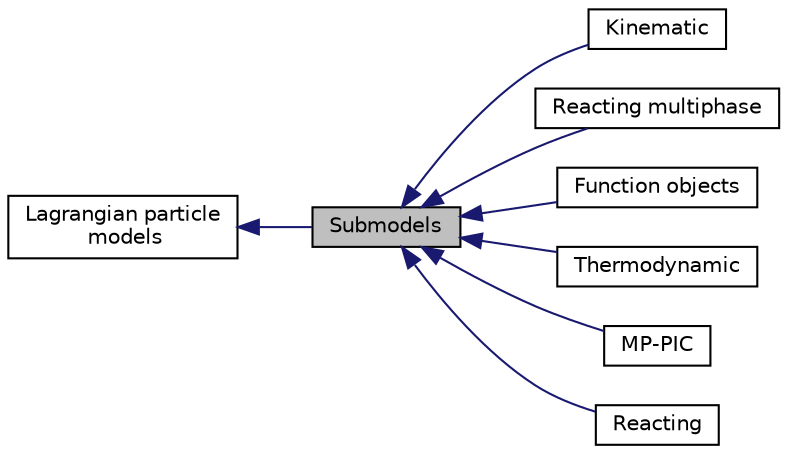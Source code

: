 digraph "Submodels"
{
  bgcolor="transparent";
  edge [fontname="Helvetica",fontsize="10",labelfontname="Helvetica",labelfontsize="10"];
  node [fontname="Helvetica",fontsize="10",shape=record];
  rankdir=LR;
  Node2 [label="Kinematic",height=0.2,width=0.4,color="black",URL="$group__grpLagrangianIntermediateKinematicSubModels.html"];
  Node5 [label="Reacting multiphase",height=0.2,width=0.4,color="black",URL="$group__grpLagrangianIntermediateReactingMultiphaseSubModels.html"];
  Node7 [label="Function objects",height=0.2,width=0.4,color="black",URL="$group__grpLagrangianIntermediateFunctionObjects.html"];
  Node1 [label="Lagrangian particle\l models",height=0.2,width=0.4,color="black",URL="$group__grpLagrangianIntermediate.html"];
  Node3 [label="Thermodynamic",height=0.2,width=0.4,color="black",URL="$group__grpLagrangianIntermediateThermoSubModels.html"];
  Node6 [label="MP-PIC",height=0.2,width=0.4,color="black",URL="$group__grpLagrangianIntermediateMPPICSubModels.html"];
  Node4 [label="Reacting",height=0.2,width=0.4,color="black",URL="$group__grpLagrangianIntermediateReactingSubModels.html"];
  Node0 [label="Submodels",height=0.2,width=0.4,color="black", fillcolor="grey75", style="filled" fontcolor="black"];
  Node1->Node0 [shape=plaintext, color="midnightblue", dir="back", style="solid"];
  Node0->Node2 [shape=plaintext, color="midnightblue", dir="back", style="solid"];
  Node0->Node3 [shape=plaintext, color="midnightblue", dir="back", style="solid"];
  Node0->Node4 [shape=plaintext, color="midnightblue", dir="back", style="solid"];
  Node0->Node5 [shape=plaintext, color="midnightblue", dir="back", style="solid"];
  Node0->Node6 [shape=plaintext, color="midnightblue", dir="back", style="solid"];
  Node0->Node7 [shape=plaintext, color="midnightblue", dir="back", style="solid"];
}
